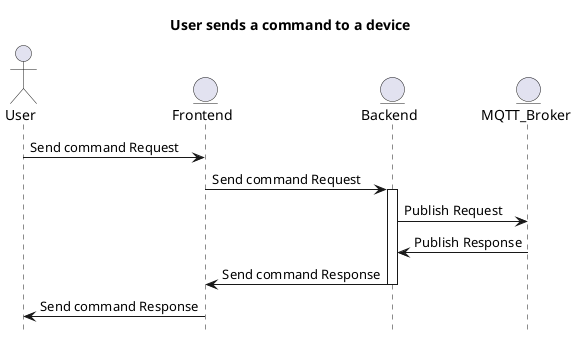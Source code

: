 @startuml
hide footbox
title User sends a command to a device
actor User
entity Frontend
entity Backend
entity MQTT_Broker
User -> Frontend: Send command Request
Frontend -> Backend: Send command Request
activate Backend
Backend -> MQTT_Broker : Publish Request
MQTT_Broker  -> Backend : Publish Response
Backend -> Frontend: Send command Response
deactivate Backend
Frontend -> User: Send command Response
@enduml